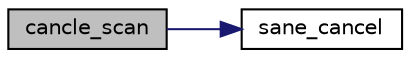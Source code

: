 digraph "cancle_scan"
{
  edge [fontname="Helvetica",fontsize="10",labelfontname="Helvetica",labelfontsize="10"];
  node [fontname="Helvetica",fontsize="10",shape=record];
  rankdir="LR";
  Node0 [label="cancle_scan",height=0.2,width=0.4,color="black", fillcolor="grey75", style="filled", fontcolor="black"];
  Node0 -> Node1 [color="midnightblue",fontsize="10",style="solid",fontname="Helvetica"];
  Node1 [label="sane_cancel",height=0.2,width=0.4,color="black", fillcolor="white", style="filled",URL="$sane_8h.html#a8facc0281b730ce19e17971e5c042de1"];
}
